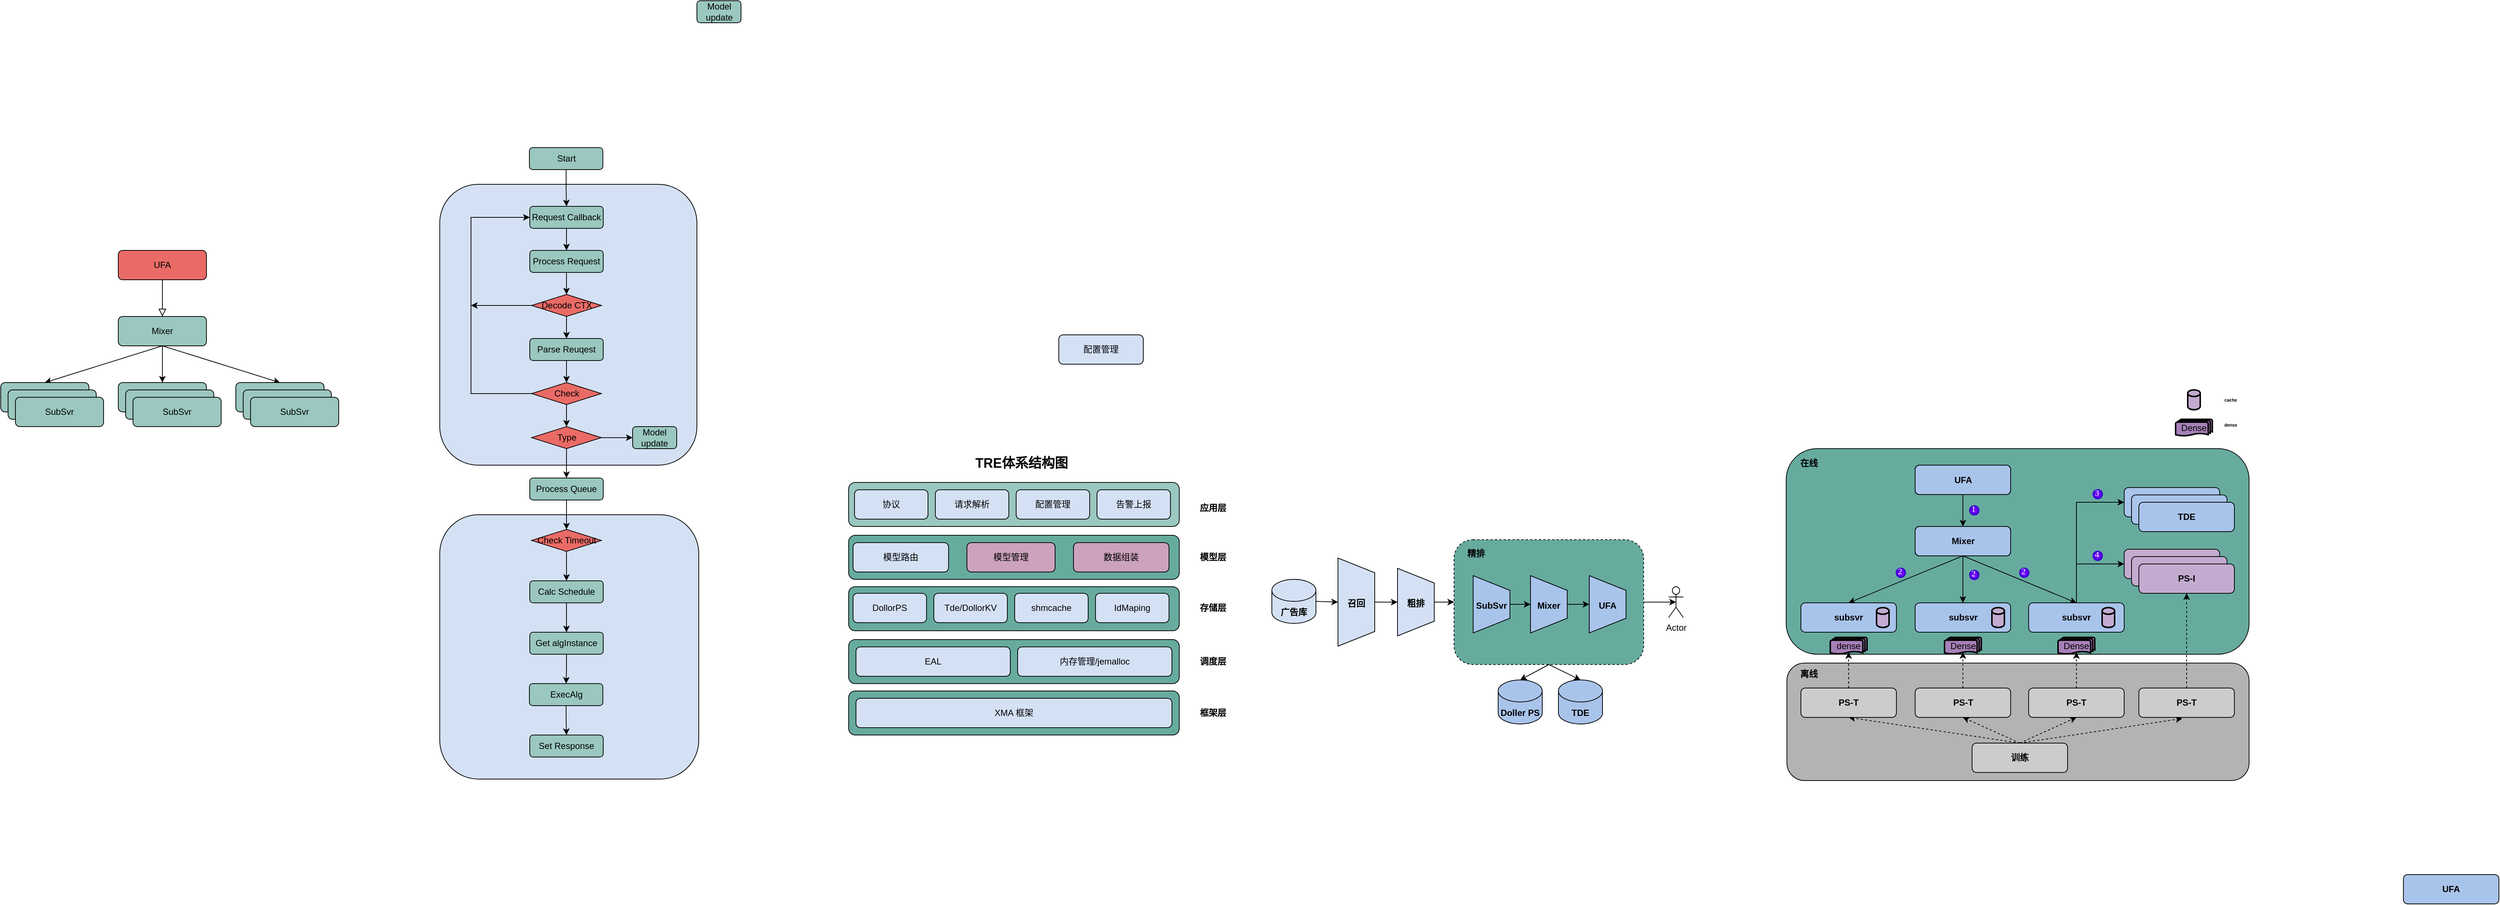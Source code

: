 <mxfile version="15.8.6" type="github">
  <diagram id="C5RBs43oDa-KdzZeNtuy" name="Page-1">
    <mxGraphModel dx="1117" dy="1712" grid="1" gridSize="10" guides="1" tooltips="1" connect="1" arrows="1" fold="1" page="1" pageScale="1" pageWidth="827" pageHeight="1169" math="0" shadow="0">
      <root>
        <mxCell id="WIyWlLk6GJQsqaUBKTNV-0" />
        <mxCell id="WIyWlLk6GJQsqaUBKTNV-1" parent="WIyWlLk6GJQsqaUBKTNV-0" />
        <mxCell id="ZC6G9wg8kEVkrqUh3elc-165" value="" style="rounded=1;whiteSpace=wrap;html=1;fillColor=#67AB9F;" vertex="1" parent="WIyWlLk6GJQsqaUBKTNV-1">
          <mxGeometry x="2480" y="410" width="630" height="280" as="geometry" />
        </mxCell>
        <mxCell id="ZC6G9wg8kEVkrqUh3elc-158" value="" style="rounded=1;whiteSpace=wrap;html=1;fillColor=#B3B3B3;" vertex="1" parent="WIyWlLk6GJQsqaUBKTNV-1">
          <mxGeometry x="2481" y="702" width="629" height="160" as="geometry" />
        </mxCell>
        <mxCell id="ZC6G9wg8kEVkrqUh3elc-138" style="edgeStyle=none;rounded=0;orthogonalLoop=1;jettySize=auto;html=1;exitX=0.5;exitY=1;exitDx=0;exitDy=0;entryX=0.5;entryY=0;entryDx=0;entryDy=0;entryPerimeter=0;fontSize=12;fillColor=#9AC7BF;" edge="1" parent="WIyWlLk6GJQsqaUBKTNV-1" source="ZC6G9wg8kEVkrqUh3elc-127" target="ZC6G9wg8kEVkrqUh3elc-137">
          <mxGeometry relative="1" as="geometry" />
        </mxCell>
        <mxCell id="ZC6G9wg8kEVkrqUh3elc-139" style="edgeStyle=none;rounded=0;orthogonalLoop=1;jettySize=auto;html=1;exitX=0.5;exitY=1;exitDx=0;exitDy=0;entryX=0.5;entryY=0;entryDx=0;entryDy=0;entryPerimeter=0;fontSize=12;fillColor=#9AC7BF;" edge="1" parent="WIyWlLk6GJQsqaUBKTNV-1" source="ZC6G9wg8kEVkrqUh3elc-127" target="ZC6G9wg8kEVkrqUh3elc-136">
          <mxGeometry relative="1" as="geometry" />
        </mxCell>
        <mxCell id="ZC6G9wg8kEVkrqUh3elc-140" style="edgeStyle=none;rounded=0;orthogonalLoop=1;jettySize=auto;html=1;exitX=1;exitY=0.5;exitDx=0;exitDy=0;entryX=0.5;entryY=0.5;entryDx=0;entryDy=0;entryPerimeter=0;fontSize=12;fillColor=#9AC7BF;" edge="1" parent="WIyWlLk6GJQsqaUBKTNV-1" source="ZC6G9wg8kEVkrqUh3elc-127" target="ZC6G9wg8kEVkrqUh3elc-134">
          <mxGeometry relative="1" as="geometry" />
        </mxCell>
        <mxCell id="ZC6G9wg8kEVkrqUh3elc-127" value="" style="rounded=1;whiteSpace=wrap;html=1;fontSize=12;fillColor=#67AB9F;dashed=1;" vertex="1" parent="WIyWlLk6GJQsqaUBKTNV-1">
          <mxGeometry x="2028" y="534" width="258" height="170" as="geometry" />
        </mxCell>
        <mxCell id="ZC6G9wg8kEVkrqUh3elc-103" value="" style="rounded=1;whiteSpace=wrap;html=1;fillColor=#9AC7BF;" vertex="1" parent="WIyWlLk6GJQsqaUBKTNV-1">
          <mxGeometry x="1204" y="456" width="450" height="60" as="geometry" />
        </mxCell>
        <mxCell id="ZC6G9wg8kEVkrqUh3elc-102" value="" style="rounded=1;whiteSpace=wrap;html=1;fillColor=#67AB9F;" vertex="1" parent="WIyWlLk6GJQsqaUBKTNV-1">
          <mxGeometry x="1204" y="528" width="450" height="60" as="geometry" />
        </mxCell>
        <mxCell id="ZC6G9wg8kEVkrqUh3elc-101" value="" style="rounded=1;whiteSpace=wrap;html=1;fillColor=#67AB9F;" vertex="1" parent="WIyWlLk6GJQsqaUBKTNV-1">
          <mxGeometry x="1204" y="598" width="450" height="60" as="geometry" />
        </mxCell>
        <mxCell id="ZC6G9wg8kEVkrqUh3elc-100" value="" style="rounded=1;whiteSpace=wrap;html=1;fillColor=#67AB9F;" vertex="1" parent="WIyWlLk6GJQsqaUBKTNV-1">
          <mxGeometry x="1204" y="670" width="450" height="60" as="geometry" />
        </mxCell>
        <mxCell id="ZC6G9wg8kEVkrqUh3elc-99" value="" style="rounded=1;whiteSpace=wrap;html=1;fillColor=#67AB9F;" vertex="1" parent="WIyWlLk6GJQsqaUBKTNV-1">
          <mxGeometry x="1204" y="740" width="450" height="60" as="geometry" />
        </mxCell>
        <mxCell id="ZC6G9wg8kEVkrqUh3elc-70" value="" style="rounded=1;whiteSpace=wrap;html=1;fillColor=#D4E1F5;" vertex="1" parent="WIyWlLk6GJQsqaUBKTNV-1">
          <mxGeometry x="647.5" y="500" width="352.5" height="360" as="geometry" />
        </mxCell>
        <mxCell id="ZC6G9wg8kEVkrqUh3elc-55" value="" style="rounded=1;whiteSpace=wrap;html=1;fillColor=#D4E1F5;" vertex="1" parent="WIyWlLk6GJQsqaUBKTNV-1">
          <mxGeometry x="647.5" y="50" width="350" height="382.5" as="geometry" />
        </mxCell>
        <mxCell id="WIyWlLk6GJQsqaUBKTNV-2" value="" style="rounded=0;html=1;jettySize=auto;orthogonalLoop=1;fontSize=11;endArrow=block;endFill=0;endSize=8;strokeWidth=1;shadow=0;labelBackgroundColor=none;edgeStyle=orthogonalEdgeStyle;fillColor=#9AC7BF;" parent="WIyWlLk6GJQsqaUBKTNV-1" source="WIyWlLk6GJQsqaUBKTNV-3" edge="1">
          <mxGeometry relative="1" as="geometry">
            <mxPoint x="270" y="230" as="targetPoint" />
          </mxGeometry>
        </mxCell>
        <mxCell id="WIyWlLk6GJQsqaUBKTNV-3" value="UFA" style="rounded=1;whiteSpace=wrap;html=1;fontSize=12;glass=0;strokeWidth=1;shadow=0;fillColor=#EA6B66;" parent="WIyWlLk6GJQsqaUBKTNV-1" vertex="1">
          <mxGeometry x="210" y="140" width="120" height="40" as="geometry" />
        </mxCell>
        <mxCell id="ZC6G9wg8kEVkrqUh3elc-13" style="rounded=0;orthogonalLoop=1;jettySize=auto;html=1;exitX=0.5;exitY=1;exitDx=0;exitDy=0;entryX=0.5;entryY=0;entryDx=0;entryDy=0;fillColor=#9AC7BF;" edge="1" parent="WIyWlLk6GJQsqaUBKTNV-1" source="WIyWlLk6GJQsqaUBKTNV-11" target="ZC6G9wg8kEVkrqUh3elc-1">
          <mxGeometry relative="1" as="geometry" />
        </mxCell>
        <mxCell id="ZC6G9wg8kEVkrqUh3elc-14" style="edgeStyle=none;rounded=0;orthogonalLoop=1;jettySize=auto;html=1;exitX=0.5;exitY=1;exitDx=0;exitDy=0;entryX=0.5;entryY=0;entryDx=0;entryDy=0;fillColor=#9AC7BF;" edge="1" parent="WIyWlLk6GJQsqaUBKTNV-1" source="WIyWlLk6GJQsqaUBKTNV-11" target="ZC6G9wg8kEVkrqUh3elc-4">
          <mxGeometry relative="1" as="geometry" />
        </mxCell>
        <mxCell id="ZC6G9wg8kEVkrqUh3elc-15" style="edgeStyle=none;rounded=0;orthogonalLoop=1;jettySize=auto;html=1;exitX=0.5;exitY=1;exitDx=0;exitDy=0;entryX=0.5;entryY=0;entryDx=0;entryDy=0;fillColor=#9AC7BF;" edge="1" parent="WIyWlLk6GJQsqaUBKTNV-1" source="WIyWlLk6GJQsqaUBKTNV-11" target="ZC6G9wg8kEVkrqUh3elc-7">
          <mxGeometry relative="1" as="geometry" />
        </mxCell>
        <mxCell id="WIyWlLk6GJQsqaUBKTNV-11" value="Mixer" style="rounded=1;whiteSpace=wrap;html=1;fontSize=12;glass=0;strokeWidth=1;shadow=0;fillColor=#9AC7BF;" parent="WIyWlLk6GJQsqaUBKTNV-1" vertex="1">
          <mxGeometry x="210" y="230" width="120" height="40" as="geometry" />
        </mxCell>
        <mxCell id="ZC6G9wg8kEVkrqUh3elc-1" value="Mixer" style="rounded=1;whiteSpace=wrap;html=1;fontSize=12;glass=0;strokeWidth=1;shadow=0;fillColor=#9AC7BF;" vertex="1" parent="WIyWlLk6GJQsqaUBKTNV-1">
          <mxGeometry x="50" y="320" width="120" height="40" as="geometry" />
        </mxCell>
        <mxCell id="ZC6G9wg8kEVkrqUh3elc-2" value="Mixer" style="rounded=1;whiteSpace=wrap;html=1;fontSize=12;glass=0;strokeWidth=1;shadow=0;fillColor=#9AC7BF;" vertex="1" parent="WIyWlLk6GJQsqaUBKTNV-1">
          <mxGeometry x="60" y="330" width="120" height="40" as="geometry" />
        </mxCell>
        <mxCell id="ZC6G9wg8kEVkrqUh3elc-3" value="SubSvr" style="rounded=1;whiteSpace=wrap;html=1;fontSize=12;glass=0;strokeWidth=1;shadow=0;fillColor=#9AC7BF;" vertex="1" parent="WIyWlLk6GJQsqaUBKTNV-1">
          <mxGeometry x="70" y="340" width="120" height="40" as="geometry" />
        </mxCell>
        <mxCell id="ZC6G9wg8kEVkrqUh3elc-4" value="Mixer" style="rounded=1;whiteSpace=wrap;html=1;fontSize=12;glass=0;strokeWidth=1;shadow=0;fillColor=#9AC7BF;" vertex="1" parent="WIyWlLk6GJQsqaUBKTNV-1">
          <mxGeometry x="210" y="320" width="120" height="40" as="geometry" />
        </mxCell>
        <mxCell id="ZC6G9wg8kEVkrqUh3elc-5" value="Mixer" style="rounded=1;whiteSpace=wrap;html=1;fontSize=12;glass=0;strokeWidth=1;shadow=0;fillColor=#9AC7BF;" vertex="1" parent="WIyWlLk6GJQsqaUBKTNV-1">
          <mxGeometry x="220" y="330" width="120" height="40" as="geometry" />
        </mxCell>
        <mxCell id="ZC6G9wg8kEVkrqUh3elc-6" value="SubSvr" style="rounded=1;whiteSpace=wrap;html=1;fontSize=12;glass=0;strokeWidth=1;shadow=0;fillColor=#9AC7BF;" vertex="1" parent="WIyWlLk6GJQsqaUBKTNV-1">
          <mxGeometry x="230" y="340" width="120" height="40" as="geometry" />
        </mxCell>
        <mxCell id="ZC6G9wg8kEVkrqUh3elc-7" value="Mixer" style="rounded=1;whiteSpace=wrap;html=1;fontSize=12;glass=0;strokeWidth=1;shadow=0;fillColor=#9AC7BF;" vertex="1" parent="WIyWlLk6GJQsqaUBKTNV-1">
          <mxGeometry x="370" y="320" width="120" height="40" as="geometry" />
        </mxCell>
        <mxCell id="ZC6G9wg8kEVkrqUh3elc-8" value="Mixer" style="rounded=1;whiteSpace=wrap;html=1;fontSize=12;glass=0;strokeWidth=1;shadow=0;fillColor=#9AC7BF;" vertex="1" parent="WIyWlLk6GJQsqaUBKTNV-1">
          <mxGeometry x="380" y="330" width="120" height="40" as="geometry" />
        </mxCell>
        <mxCell id="ZC6G9wg8kEVkrqUh3elc-9" value="SubSvr" style="rounded=1;whiteSpace=wrap;html=1;fontSize=12;glass=0;strokeWidth=1;shadow=0;fillColor=#9AC7BF;" vertex="1" parent="WIyWlLk6GJQsqaUBKTNV-1">
          <mxGeometry x="390" y="340" width="120" height="40" as="geometry" />
        </mxCell>
        <mxCell id="ZC6G9wg8kEVkrqUh3elc-30" style="edgeStyle=none;rounded=0;orthogonalLoop=1;jettySize=auto;html=1;exitX=0.5;exitY=1;exitDx=0;exitDy=0;entryX=0.5;entryY=0;entryDx=0;entryDy=0;fillColor=#9AC7BF;" edge="1" parent="WIyWlLk6GJQsqaUBKTNV-1" source="ZC6G9wg8kEVkrqUh3elc-16" target="ZC6G9wg8kEVkrqUh3elc-29">
          <mxGeometry relative="1" as="geometry" />
        </mxCell>
        <mxCell id="ZC6G9wg8kEVkrqUh3elc-16" value="Process Request" style="rounded=1;whiteSpace=wrap;html=1;fontSize=12;glass=0;strokeWidth=1;shadow=0;fillColor=#9AC7BF;" vertex="1" parent="WIyWlLk6GJQsqaUBKTNV-1">
          <mxGeometry x="770" y="140" width="100" height="30" as="geometry" />
        </mxCell>
        <mxCell id="ZC6G9wg8kEVkrqUh3elc-47" style="edgeStyle=none;rounded=0;orthogonalLoop=1;jettySize=auto;html=1;exitX=0.5;exitY=1;exitDx=0;exitDy=0;entryX=0.5;entryY=0;entryDx=0;entryDy=0;fillColor=#9AC7BF;" edge="1" parent="WIyWlLk6GJQsqaUBKTNV-1" source="ZC6G9wg8kEVkrqUh3elc-25" target="ZC6G9wg8kEVkrqUh3elc-16">
          <mxGeometry relative="1" as="geometry" />
        </mxCell>
        <mxCell id="ZC6G9wg8kEVkrqUh3elc-25" value="Request Callback" style="rounded=1;whiteSpace=wrap;html=1;fontSize=12;glass=0;strokeWidth=1;shadow=0;fillColor=#9AC7BF;" vertex="1" parent="WIyWlLk6GJQsqaUBKTNV-1">
          <mxGeometry x="770" y="80" width="100" height="30" as="geometry" />
        </mxCell>
        <mxCell id="ZC6G9wg8kEVkrqUh3elc-34" style="edgeStyle=none;rounded=0;orthogonalLoop=1;jettySize=auto;html=1;exitX=0.5;exitY=1;exitDx=0;exitDy=0;entryX=0.5;entryY=0;entryDx=0;entryDy=0;fillColor=#9AC7BF;" edge="1" parent="WIyWlLk6GJQsqaUBKTNV-1" source="ZC6G9wg8kEVkrqUh3elc-27" target="ZC6G9wg8kEVkrqUh3elc-33">
          <mxGeometry relative="1" as="geometry" />
        </mxCell>
        <mxCell id="ZC6G9wg8kEVkrqUh3elc-27" value="Parse Reuqest" style="rounded=1;whiteSpace=wrap;html=1;fontSize=12;glass=0;strokeWidth=1;shadow=0;fillColor=#9AC7BF;" vertex="1" parent="WIyWlLk6GJQsqaUBKTNV-1">
          <mxGeometry x="770" y="260" width="100" height="30" as="geometry" />
        </mxCell>
        <mxCell id="ZC6G9wg8kEVkrqUh3elc-31" style="edgeStyle=none;rounded=0;orthogonalLoop=1;jettySize=auto;html=1;exitX=0.5;exitY=1;exitDx=0;exitDy=0;entryX=0.5;entryY=0;entryDx=0;entryDy=0;fillColor=#9AC7BF;" edge="1" parent="WIyWlLk6GJQsqaUBKTNV-1" source="ZC6G9wg8kEVkrqUh3elc-29" target="ZC6G9wg8kEVkrqUh3elc-27">
          <mxGeometry relative="1" as="geometry" />
        </mxCell>
        <mxCell id="ZC6G9wg8kEVkrqUh3elc-53" style="edgeStyle=orthogonalEdgeStyle;rounded=0;orthogonalLoop=1;jettySize=auto;html=1;exitX=0;exitY=0.5;exitDx=0;exitDy=0;fillColor=#9AC7BF;" edge="1" parent="WIyWlLk6GJQsqaUBKTNV-1" source="ZC6G9wg8kEVkrqUh3elc-29">
          <mxGeometry relative="1" as="geometry">
            <mxPoint x="690" y="215" as="targetPoint" />
          </mxGeometry>
        </mxCell>
        <mxCell id="ZC6G9wg8kEVkrqUh3elc-29" value="Decode CTX" style="rhombus;whiteSpace=wrap;html=1;fillColor=#EA6B66;" vertex="1" parent="WIyWlLk6GJQsqaUBKTNV-1">
          <mxGeometry x="772.5" y="200" width="95" height="30" as="geometry" />
        </mxCell>
        <mxCell id="ZC6G9wg8kEVkrqUh3elc-42" style="edgeStyle=none;rounded=0;orthogonalLoop=1;jettySize=auto;html=1;exitX=0.5;exitY=1;exitDx=0;exitDy=0;entryX=0.5;entryY=0;entryDx=0;entryDy=0;fillColor=#9AC7BF;" edge="1" parent="WIyWlLk6GJQsqaUBKTNV-1" source="ZC6G9wg8kEVkrqUh3elc-33" target="ZC6G9wg8kEVkrqUh3elc-41">
          <mxGeometry relative="1" as="geometry" />
        </mxCell>
        <mxCell id="ZC6G9wg8kEVkrqUh3elc-54" style="edgeStyle=orthogonalEdgeStyle;rounded=0;orthogonalLoop=1;jettySize=auto;html=1;exitX=0;exitY=0.5;exitDx=0;exitDy=0;entryX=0;entryY=0.5;entryDx=0;entryDy=0;fillColor=#9AC7BF;" edge="1" parent="WIyWlLk6GJQsqaUBKTNV-1" source="ZC6G9wg8kEVkrqUh3elc-33" target="ZC6G9wg8kEVkrqUh3elc-25">
          <mxGeometry relative="1" as="geometry">
            <Array as="points">
              <mxPoint x="690" y="335" />
              <mxPoint x="690" y="95" />
            </Array>
          </mxGeometry>
        </mxCell>
        <mxCell id="ZC6G9wg8kEVkrqUh3elc-33" value="Check" style="rhombus;whiteSpace=wrap;html=1;fillColor=#EA6B66;" vertex="1" parent="WIyWlLk6GJQsqaUBKTNV-1">
          <mxGeometry x="772.5" y="320" width="95" height="30" as="geometry" />
        </mxCell>
        <mxCell id="ZC6G9wg8kEVkrqUh3elc-43" style="edgeStyle=none;rounded=0;orthogonalLoop=1;jettySize=auto;html=1;exitX=1;exitY=0.5;exitDx=0;exitDy=0;fillColor=#9AC7BF;entryX=0;entryY=0.5;entryDx=0;entryDy=0;" edge="1" parent="WIyWlLk6GJQsqaUBKTNV-1" source="ZC6G9wg8kEVkrqUh3elc-41" target="ZC6G9wg8kEVkrqUh3elc-44">
          <mxGeometry relative="1" as="geometry">
            <mxPoint x="920" y="395" as="targetPoint" />
          </mxGeometry>
        </mxCell>
        <mxCell id="ZC6G9wg8kEVkrqUh3elc-46" style="edgeStyle=none;rounded=0;orthogonalLoop=1;jettySize=auto;html=1;exitX=0.5;exitY=1;exitDx=0;exitDy=0;entryX=0.5;entryY=0;entryDx=0;entryDy=0;fillColor=#9AC7BF;" edge="1" parent="WIyWlLk6GJQsqaUBKTNV-1" source="ZC6G9wg8kEVkrqUh3elc-41" target="ZC6G9wg8kEVkrqUh3elc-45">
          <mxGeometry relative="1" as="geometry" />
        </mxCell>
        <mxCell id="ZC6G9wg8kEVkrqUh3elc-41" value="Type" style="rhombus;whiteSpace=wrap;html=1;fillColor=#EA6B66;" vertex="1" parent="WIyWlLk6GJQsqaUBKTNV-1">
          <mxGeometry x="772.5" y="380" width="95" height="30" as="geometry" />
        </mxCell>
        <mxCell id="ZC6G9wg8kEVkrqUh3elc-44" value="Model update" style="rounded=1;whiteSpace=wrap;html=1;fontSize=12;glass=0;strokeWidth=1;shadow=0;fillColor=#9AC7BF;" vertex="1" parent="WIyWlLk6GJQsqaUBKTNV-1">
          <mxGeometry x="910" y="380" width="60" height="30" as="geometry" />
        </mxCell>
        <mxCell id="ZC6G9wg8kEVkrqUh3elc-58" style="edgeStyle=orthogonalEdgeStyle;rounded=0;orthogonalLoop=1;jettySize=auto;html=1;exitX=0.5;exitY=1;exitDx=0;exitDy=0;entryX=0.5;entryY=0;entryDx=0;entryDy=0;fillColor=#9AC7BF;" edge="1" parent="WIyWlLk6GJQsqaUBKTNV-1" source="ZC6G9wg8kEVkrqUh3elc-45" target="ZC6G9wg8kEVkrqUh3elc-57">
          <mxGeometry relative="1" as="geometry" />
        </mxCell>
        <mxCell id="ZC6G9wg8kEVkrqUh3elc-45" value="Process Queue" style="rounded=1;whiteSpace=wrap;html=1;fontSize=12;glass=0;strokeWidth=1;shadow=0;fillColor=#9AC7BF;" vertex="1" parent="WIyWlLk6GJQsqaUBKTNV-1">
          <mxGeometry x="770" y="450" width="100" height="30" as="geometry" />
        </mxCell>
        <mxCell id="ZC6G9wg8kEVkrqUh3elc-51" style="edgeStyle=orthogonalEdgeStyle;rounded=0;orthogonalLoop=1;jettySize=auto;html=1;exitX=0.5;exitY=1;exitDx=0;exitDy=0;entryX=0.5;entryY=0;entryDx=0;entryDy=0;fillColor=#9AC7BF;" edge="1" parent="WIyWlLk6GJQsqaUBKTNV-1" source="ZC6G9wg8kEVkrqUh3elc-50" target="ZC6G9wg8kEVkrqUh3elc-25">
          <mxGeometry relative="1" as="geometry" />
        </mxCell>
        <mxCell id="ZC6G9wg8kEVkrqUh3elc-50" value="Start" style="rounded=1;whiteSpace=wrap;html=1;fontSize=12;glass=0;strokeWidth=1;shadow=0;fillColor=#9AC7BF;" vertex="1" parent="WIyWlLk6GJQsqaUBKTNV-1">
          <mxGeometry x="769.5" width="100" height="30" as="geometry" />
        </mxCell>
        <mxCell id="ZC6G9wg8kEVkrqUh3elc-61" style="edgeStyle=orthogonalEdgeStyle;rounded=0;orthogonalLoop=1;jettySize=auto;html=1;exitX=0.5;exitY=1;exitDx=0;exitDy=0;entryX=0.5;entryY=0;entryDx=0;entryDy=0;fillColor=#9AC7BF;" edge="1" parent="WIyWlLk6GJQsqaUBKTNV-1" source="ZC6G9wg8kEVkrqUh3elc-57" target="ZC6G9wg8kEVkrqUh3elc-60">
          <mxGeometry relative="1" as="geometry" />
        </mxCell>
        <mxCell id="ZC6G9wg8kEVkrqUh3elc-57" value="Check Timeout" style="rhombus;whiteSpace=wrap;html=1;fillColor=#EA6B66;" vertex="1" parent="WIyWlLk6GJQsqaUBKTNV-1">
          <mxGeometry x="772.5" y="520" width="95" height="30" as="geometry" />
        </mxCell>
        <mxCell id="ZC6G9wg8kEVkrqUh3elc-59" value="Model update" style="rounded=1;whiteSpace=wrap;html=1;fontSize=12;glass=0;strokeWidth=1;shadow=0;fillColor=#9AC7BF;" vertex="1" parent="WIyWlLk6GJQsqaUBKTNV-1">
          <mxGeometry x="997.5" y="-200" width="60" height="30" as="geometry" />
        </mxCell>
        <mxCell id="ZC6G9wg8kEVkrqUh3elc-63" style="edgeStyle=orthogonalEdgeStyle;rounded=0;orthogonalLoop=1;jettySize=auto;html=1;exitX=0.5;exitY=1;exitDx=0;exitDy=0;entryX=0.5;entryY=0;entryDx=0;entryDy=0;fillColor=#9AC7BF;" edge="1" parent="WIyWlLk6GJQsqaUBKTNV-1" source="ZC6G9wg8kEVkrqUh3elc-60" target="ZC6G9wg8kEVkrqUh3elc-62">
          <mxGeometry relative="1" as="geometry" />
        </mxCell>
        <mxCell id="ZC6G9wg8kEVkrqUh3elc-60" value="Calc Schedule" style="rounded=1;whiteSpace=wrap;html=1;fontSize=12;glass=0;strokeWidth=1;shadow=0;fillColor=#9AC7BF;" vertex="1" parent="WIyWlLk6GJQsqaUBKTNV-1">
          <mxGeometry x="770" y="590" width="100" height="30" as="geometry" />
        </mxCell>
        <mxCell id="ZC6G9wg8kEVkrqUh3elc-66" style="edgeStyle=orthogonalEdgeStyle;rounded=0;orthogonalLoop=1;jettySize=auto;html=1;exitX=0.5;exitY=1;exitDx=0;exitDy=0;entryX=0.5;entryY=0;entryDx=0;entryDy=0;fillColor=#9AC7BF;" edge="1" parent="WIyWlLk6GJQsqaUBKTNV-1" source="ZC6G9wg8kEVkrqUh3elc-62" target="ZC6G9wg8kEVkrqUh3elc-65">
          <mxGeometry relative="1" as="geometry" />
        </mxCell>
        <mxCell id="ZC6G9wg8kEVkrqUh3elc-62" value="Get&amp;nbsp;algInstance" style="rounded=1;whiteSpace=wrap;html=1;fontSize=12;glass=0;strokeWidth=1;shadow=0;fillColor=#9AC7BF;" vertex="1" parent="WIyWlLk6GJQsqaUBKTNV-1">
          <mxGeometry x="770" y="660" width="100" height="30" as="geometry" />
        </mxCell>
        <mxCell id="ZC6G9wg8kEVkrqUh3elc-68" style="edgeStyle=orthogonalEdgeStyle;rounded=0;orthogonalLoop=1;jettySize=auto;html=1;exitX=0.5;exitY=1;exitDx=0;exitDy=0;entryX=0.5;entryY=0;entryDx=0;entryDy=0;fillColor=#9AC7BF;" edge="1" parent="WIyWlLk6GJQsqaUBKTNV-1" source="ZC6G9wg8kEVkrqUh3elc-65" target="ZC6G9wg8kEVkrqUh3elc-67">
          <mxGeometry relative="1" as="geometry" />
        </mxCell>
        <mxCell id="ZC6G9wg8kEVkrqUh3elc-65" value="ExecAlg" style="rounded=1;whiteSpace=wrap;html=1;fontSize=12;glass=0;strokeWidth=1;shadow=0;fillColor=#9AC7BF;" vertex="1" parent="WIyWlLk6GJQsqaUBKTNV-1">
          <mxGeometry x="769.5" y="730" width="100" height="30" as="geometry" />
        </mxCell>
        <mxCell id="ZC6G9wg8kEVkrqUh3elc-67" value="Set Response" style="rounded=1;whiteSpace=wrap;html=1;fontSize=12;glass=0;strokeWidth=1;shadow=0;fillColor=#9AC7BF;" vertex="1" parent="WIyWlLk6GJQsqaUBKTNV-1">
          <mxGeometry x="770" y="800" width="100" height="30" as="geometry" />
        </mxCell>
        <mxCell id="ZC6G9wg8kEVkrqUh3elc-74" value="DollorPS" style="rounded=1;whiteSpace=wrap;html=1;fillColor=#D4E1F5;" vertex="1" parent="WIyWlLk6GJQsqaUBKTNV-1">
          <mxGeometry x="1210" y="607" width="100" height="40" as="geometry" />
        </mxCell>
        <mxCell id="ZC6G9wg8kEVkrqUh3elc-79" value="配置管理" style="rounded=1;whiteSpace=wrap;html=1;fillColor=#D4E1F5;" vertex="1" parent="WIyWlLk6GJQsqaUBKTNV-1">
          <mxGeometry x="1490" y="255" width="115" height="40" as="geometry" />
        </mxCell>
        <mxCell id="ZC6G9wg8kEVkrqUh3elc-80" value="XMA 框架" style="rounded=1;whiteSpace=wrap;html=1;fillColor=#D4E1F5;" vertex="1" parent="WIyWlLk6GJQsqaUBKTNV-1">
          <mxGeometry x="1214" y="750" width="430" height="40" as="geometry" />
        </mxCell>
        <mxCell id="ZC6G9wg8kEVkrqUh3elc-82" value="Tde/DollorKV" style="rounded=1;whiteSpace=wrap;html=1;fillColor=#D4E1F5;" vertex="1" parent="WIyWlLk6GJQsqaUBKTNV-1">
          <mxGeometry x="1320" y="607" width="100" height="40" as="geometry" />
        </mxCell>
        <mxCell id="ZC6G9wg8kEVkrqUh3elc-83" value="shmcache" style="rounded=1;whiteSpace=wrap;html=1;fillColor=#D4E1F5;" vertex="1" parent="WIyWlLk6GJQsqaUBKTNV-1">
          <mxGeometry x="1430" y="607" width="100" height="40" as="geometry" />
        </mxCell>
        <mxCell id="ZC6G9wg8kEVkrqUh3elc-84" value="IdMaping" style="rounded=1;whiteSpace=wrap;html=1;fillColor=#D4E1F5;" vertex="1" parent="WIyWlLk6GJQsqaUBKTNV-1">
          <mxGeometry x="1540" y="607" width="100" height="40" as="geometry" />
        </mxCell>
        <mxCell id="ZC6G9wg8kEVkrqUh3elc-88" value="模型路由" style="rounded=1;whiteSpace=wrap;html=1;fillColor=#D4E1F5;" vertex="1" parent="WIyWlLk6GJQsqaUBKTNV-1">
          <mxGeometry x="1210" y="538" width="130" height="40" as="geometry" />
        </mxCell>
        <mxCell id="ZC6G9wg8kEVkrqUh3elc-89" value="EAL" style="rounded=1;whiteSpace=wrap;html=1;fillColor=#D4E1F5;" vertex="1" parent="WIyWlLk6GJQsqaUBKTNV-1">
          <mxGeometry x="1214" y="680" width="210" height="40" as="geometry" />
        </mxCell>
        <mxCell id="ZC6G9wg8kEVkrqUh3elc-90" value="模型管理" style="rounded=1;whiteSpace=wrap;html=1;fillColor=#CDA2BE;" vertex="1" parent="WIyWlLk6GJQsqaUBKTNV-1">
          <mxGeometry x="1365" y="538" width="120" height="40" as="geometry" />
        </mxCell>
        <mxCell id="ZC6G9wg8kEVkrqUh3elc-91" value="内存管理/jemalloc" style="rounded=1;whiteSpace=wrap;html=1;fillColor=#D4E1F5;" vertex="1" parent="WIyWlLk6GJQsqaUBKTNV-1">
          <mxGeometry x="1434" y="680" width="210" height="40" as="geometry" />
        </mxCell>
        <mxCell id="ZC6G9wg8kEVkrqUh3elc-93" value="数据组装" style="rounded=1;whiteSpace=wrap;html=1;fillColor=#CDA2BE;" vertex="1" parent="WIyWlLk6GJQsqaUBKTNV-1">
          <mxGeometry x="1510" y="538" width="130" height="40" as="geometry" />
        </mxCell>
        <mxCell id="ZC6G9wg8kEVkrqUh3elc-114" style="edgeStyle=orthogonalEdgeStyle;rounded=0;orthogonalLoop=1;jettySize=auto;html=1;exitX=0.5;exitY=1;exitDx=0;exitDy=0;entryX=0.5;entryY=0;entryDx=0;entryDy=0;fontSize=18;fillColor=#9AC7BF;" edge="1" parent="WIyWlLk6GJQsqaUBKTNV-1" source="ZC6G9wg8kEVkrqUh3elc-94" target="ZC6G9wg8kEVkrqUh3elc-110">
          <mxGeometry relative="1" as="geometry" />
        </mxCell>
        <mxCell id="ZC6G9wg8kEVkrqUh3elc-94" value="UFA" style="rounded=1;whiteSpace=wrap;html=1;fillColor=#9AC7BF;" vertex="1" parent="WIyWlLk6GJQsqaUBKTNV-1">
          <mxGeometry x="2655.5" y="432.5" width="130" height="40" as="geometry" />
        </mxCell>
        <mxCell id="ZC6G9wg8kEVkrqUh3elc-95" value="协议" style="rounded=1;whiteSpace=wrap;html=1;fillColor=#D4E1F5;" vertex="1" parent="WIyWlLk6GJQsqaUBKTNV-1">
          <mxGeometry x="1212" y="466" width="100" height="40" as="geometry" />
        </mxCell>
        <mxCell id="ZC6G9wg8kEVkrqUh3elc-96" value="请求解析" style="rounded=1;whiteSpace=wrap;html=1;fillColor=#D4E1F5;" vertex="1" parent="WIyWlLk6GJQsqaUBKTNV-1">
          <mxGeometry x="1322" y="466" width="100" height="40" as="geometry" />
        </mxCell>
        <mxCell id="ZC6G9wg8kEVkrqUh3elc-97" value="配置管理" style="rounded=1;whiteSpace=wrap;html=1;fillColor=#D4E1F5;" vertex="1" parent="WIyWlLk6GJQsqaUBKTNV-1">
          <mxGeometry x="1432" y="466" width="100" height="40" as="geometry" />
        </mxCell>
        <mxCell id="ZC6G9wg8kEVkrqUh3elc-98" value="告警上报" style="rounded=1;whiteSpace=wrap;html=1;fillColor=#D4E1F5;" vertex="1" parent="WIyWlLk6GJQsqaUBKTNV-1">
          <mxGeometry x="1542" y="466" width="100" height="40" as="geometry" />
        </mxCell>
        <mxCell id="ZC6G9wg8kEVkrqUh3elc-104" value="存储层" style="text;html=1;strokeColor=none;fillColor=none;align=center;verticalAlign=middle;whiteSpace=wrap;rounded=0;fontStyle=1" vertex="1" parent="WIyWlLk6GJQsqaUBKTNV-1">
          <mxGeometry x="1670" y="612" width="60" height="30" as="geometry" />
        </mxCell>
        <mxCell id="ZC6G9wg8kEVkrqUh3elc-105" value="框架层" style="text;html=1;strokeColor=none;fillColor=none;align=center;verticalAlign=middle;whiteSpace=wrap;rounded=0;fontStyle=1" vertex="1" parent="WIyWlLk6GJQsqaUBKTNV-1">
          <mxGeometry x="1670" y="755" width="60" height="30" as="geometry" />
        </mxCell>
        <mxCell id="ZC6G9wg8kEVkrqUh3elc-106" value="调度层" style="text;html=1;strokeColor=none;fillColor=none;align=center;verticalAlign=middle;whiteSpace=wrap;rounded=0;fontStyle=1" vertex="1" parent="WIyWlLk6GJQsqaUBKTNV-1">
          <mxGeometry x="1670" y="685" width="60" height="30" as="geometry" />
        </mxCell>
        <mxCell id="ZC6G9wg8kEVkrqUh3elc-107" value="模型层" style="text;html=1;strokeColor=none;fillColor=none;align=center;verticalAlign=middle;whiteSpace=wrap;rounded=0;fontStyle=1" vertex="1" parent="WIyWlLk6GJQsqaUBKTNV-1">
          <mxGeometry x="1670" y="543" width="60" height="30" as="geometry" />
        </mxCell>
        <mxCell id="ZC6G9wg8kEVkrqUh3elc-108" value="应用层" style="text;html=1;strokeColor=none;fillColor=none;align=center;verticalAlign=middle;whiteSpace=wrap;rounded=0;fontStyle=1" vertex="1" parent="WIyWlLk6GJQsqaUBKTNV-1">
          <mxGeometry x="1670" y="476" width="60" height="30" as="geometry" />
        </mxCell>
        <mxCell id="ZC6G9wg8kEVkrqUh3elc-109" value="&lt;font style=&quot;font-size: 18px&quot;&gt;TRE体系结构图&lt;/font&gt;" style="text;html=1;strokeColor=none;fillColor=none;align=center;verticalAlign=middle;whiteSpace=wrap;rounded=0;fontStyle=1" vertex="1" parent="WIyWlLk6GJQsqaUBKTNV-1">
          <mxGeometry x="1339" y="410" width="201" height="40" as="geometry" />
        </mxCell>
        <mxCell id="ZC6G9wg8kEVkrqUh3elc-115" style="rounded=0;orthogonalLoop=1;jettySize=auto;html=1;exitX=0.5;exitY=1;exitDx=0;exitDy=0;entryX=0.5;entryY=0;entryDx=0;entryDy=0;fontSize=18;fillColor=#9AC7BF;" edge="1" parent="WIyWlLk6GJQsqaUBKTNV-1" source="ZC6G9wg8kEVkrqUh3elc-110" target="ZC6G9wg8kEVkrqUh3elc-111">
          <mxGeometry relative="1" as="geometry" />
        </mxCell>
        <mxCell id="ZC6G9wg8kEVkrqUh3elc-116" style="edgeStyle=none;rounded=0;orthogonalLoop=1;jettySize=auto;html=1;exitX=0.5;exitY=1;exitDx=0;exitDy=0;entryX=0.5;entryY=0;entryDx=0;entryDy=0;fontSize=18;fillColor=#9AC7BF;" edge="1" parent="WIyWlLk6GJQsqaUBKTNV-1" source="ZC6G9wg8kEVkrqUh3elc-110" target="ZC6G9wg8kEVkrqUh3elc-112">
          <mxGeometry relative="1" as="geometry" />
        </mxCell>
        <mxCell id="ZC6G9wg8kEVkrqUh3elc-117" style="edgeStyle=none;rounded=0;orthogonalLoop=1;jettySize=auto;html=1;exitX=0.5;exitY=1;exitDx=0;exitDy=0;entryX=0.5;entryY=0;entryDx=0;entryDy=0;fontSize=18;fillColor=#9AC7BF;" edge="1" parent="WIyWlLk6GJQsqaUBKTNV-1" source="ZC6G9wg8kEVkrqUh3elc-110" target="ZC6G9wg8kEVkrqUh3elc-113">
          <mxGeometry relative="1" as="geometry" />
        </mxCell>
        <mxCell id="ZC6G9wg8kEVkrqUh3elc-110" value="Mixer" style="rounded=1;whiteSpace=wrap;html=1;fillColor=#9AC7BF;" vertex="1" parent="WIyWlLk6GJQsqaUBKTNV-1">
          <mxGeometry x="2655.5" y="516" width="130" height="40" as="geometry" />
        </mxCell>
        <mxCell id="ZC6G9wg8kEVkrqUh3elc-111" value="&lt;b&gt;subsvr&lt;/b&gt;" style="rounded=1;whiteSpace=wrap;html=1;fillColor=#A9C4EB;" vertex="1" parent="WIyWlLk6GJQsqaUBKTNV-1">
          <mxGeometry x="2500" y="620" width="130" height="40" as="geometry" />
        </mxCell>
        <mxCell id="ZC6G9wg8kEVkrqUh3elc-112" value="&lt;b&gt;subsvr&lt;/b&gt;" style="rounded=1;whiteSpace=wrap;html=1;fillColor=#A9C4EB;" vertex="1" parent="WIyWlLk6GJQsqaUBKTNV-1">
          <mxGeometry x="2655.5" y="620" width="130" height="40" as="geometry" />
        </mxCell>
        <mxCell id="ZC6G9wg8kEVkrqUh3elc-201" style="edgeStyle=orthogonalEdgeStyle;rounded=0;orthogonalLoop=1;jettySize=auto;html=1;exitX=0.5;exitY=0;exitDx=0;exitDy=0;entryX=0;entryY=0.5;entryDx=0;entryDy=0;fontSize=6;fillColor=#9AC7BF;" edge="1" parent="WIyWlLk6GJQsqaUBKTNV-1" source="ZC6G9wg8kEVkrqUh3elc-113" target="ZC6G9wg8kEVkrqUh3elc-145">
          <mxGeometry relative="1" as="geometry" />
        </mxCell>
        <mxCell id="ZC6G9wg8kEVkrqUh3elc-202" style="edgeStyle=orthogonalEdgeStyle;rounded=0;orthogonalLoop=1;jettySize=auto;html=1;exitX=0.5;exitY=0;exitDx=0;exitDy=0;entryX=0;entryY=0.5;entryDx=0;entryDy=0;fontSize=6;fillColor=#9AC7BF;" edge="1" parent="WIyWlLk6GJQsqaUBKTNV-1" source="ZC6G9wg8kEVkrqUh3elc-113" target="ZC6G9wg8kEVkrqUh3elc-146">
          <mxGeometry relative="1" as="geometry" />
        </mxCell>
        <mxCell id="ZC6G9wg8kEVkrqUh3elc-113" value="&lt;b&gt;subsvr&lt;/b&gt;" style="rounded=1;whiteSpace=wrap;html=1;fillColor=#A9C4EB;" vertex="1" parent="WIyWlLk6GJQsqaUBKTNV-1">
          <mxGeometry x="2810" y="620" width="130" height="40" as="geometry" />
        </mxCell>
        <mxCell id="ZC6G9wg8kEVkrqUh3elc-126" style="edgeStyle=none;rounded=0;orthogonalLoop=1;jettySize=auto;html=1;exitX=0.5;exitY=0;exitDx=0;exitDy=0;entryX=0.5;entryY=1;entryDx=0;entryDy=0;fontSize=18;fillColor=#9AC7BF;" edge="1" parent="WIyWlLk6GJQsqaUBKTNV-1" source="ZC6G9wg8kEVkrqUh3elc-118" target="ZC6G9wg8kEVkrqUh3elc-119">
          <mxGeometry relative="1" as="geometry" />
        </mxCell>
        <mxCell id="ZC6G9wg8kEVkrqUh3elc-118" value="&lt;font style=&quot;font-size: 12px&quot;&gt;&lt;b&gt;召回&lt;/b&gt;&lt;/font&gt;" style="shape=trapezoid;perimeter=trapezoidPerimeter;whiteSpace=wrap;html=1;fixedSize=1;fontSize=18;fillColor=#D4E1F5;rotation=90;horizontal=0;" vertex="1" parent="WIyWlLk6GJQsqaUBKTNV-1">
          <mxGeometry x="1835" y="594" width="120" height="50" as="geometry" />
        </mxCell>
        <mxCell id="ZC6G9wg8kEVkrqUh3elc-129" style="edgeStyle=none;rounded=0;orthogonalLoop=1;jettySize=auto;html=1;exitX=0.5;exitY=0;exitDx=0;exitDy=0;fontSize=12;fillColor=#9AC7BF;" edge="1" parent="WIyWlLk6GJQsqaUBKTNV-1" source="ZC6G9wg8kEVkrqUh3elc-119" target="ZC6G9wg8kEVkrqUh3elc-127">
          <mxGeometry relative="1" as="geometry" />
        </mxCell>
        <mxCell id="ZC6G9wg8kEVkrqUh3elc-119" value="&lt;font style=&quot;font-size: 12px&quot;&gt;&lt;b&gt;粗排&lt;/b&gt;&lt;/font&gt;" style="shape=trapezoid;perimeter=trapezoidPerimeter;whiteSpace=wrap;html=1;fixedSize=1;fontSize=18;fillColor=#D4E1F5;rotation=90;horizontal=0;" vertex="1" parent="WIyWlLk6GJQsqaUBKTNV-1">
          <mxGeometry x="1930" y="594" width="92" height="50" as="geometry" />
        </mxCell>
        <mxCell id="ZC6G9wg8kEVkrqUh3elc-130" style="edgeStyle=none;rounded=0;orthogonalLoop=1;jettySize=auto;html=1;exitX=0.5;exitY=0;exitDx=0;exitDy=0;fontSize=12;fillColor=#9AC7BF;" edge="1" parent="WIyWlLk6GJQsqaUBKTNV-1" source="ZC6G9wg8kEVkrqUh3elc-120" target="ZC6G9wg8kEVkrqUh3elc-123">
          <mxGeometry relative="1" as="geometry" />
        </mxCell>
        <mxCell id="ZC6G9wg8kEVkrqUh3elc-120" value="&lt;font style=&quot;font-size: 12px&quot;&gt;&lt;b&gt;SubSvr&lt;/b&gt;&lt;/font&gt;" style="shape=trapezoid;perimeter=trapezoidPerimeter;whiteSpace=wrap;html=1;fixedSize=1;fontSize=18;fillColor=#A9C4EB;rotation=90;horizontal=0;" vertex="1" parent="WIyWlLk6GJQsqaUBKTNV-1">
          <mxGeometry x="2040" y="597" width="78" height="50" as="geometry" />
        </mxCell>
        <mxCell id="ZC6G9wg8kEVkrqUh3elc-125" style="edgeStyle=none;rounded=0;orthogonalLoop=1;jettySize=auto;html=1;exitX=1;exitY=0.5;exitDx=0;exitDy=0;exitPerimeter=0;entryX=0.5;entryY=1;entryDx=0;entryDy=0;fontSize=18;fillColor=#9AC7BF;" edge="1" parent="WIyWlLk6GJQsqaUBKTNV-1" source="ZC6G9wg8kEVkrqUh3elc-121" target="ZC6G9wg8kEVkrqUh3elc-118">
          <mxGeometry relative="1" as="geometry" />
        </mxCell>
        <mxCell id="ZC6G9wg8kEVkrqUh3elc-121" value="&lt;font style=&quot;font-size: 12px&quot;&gt;&lt;b&gt;广告库&lt;/b&gt;&lt;/font&gt;" style="shape=cylinder3;whiteSpace=wrap;html=1;boundedLbl=1;backgroundOutline=1;size=15;fontSize=18;fillColor=#D4E1F5;" vertex="1" parent="WIyWlLk6GJQsqaUBKTNV-1">
          <mxGeometry x="1780" y="588" width="60" height="60" as="geometry" />
        </mxCell>
        <mxCell id="ZC6G9wg8kEVkrqUh3elc-133" style="edgeStyle=none;rounded=0;orthogonalLoop=1;jettySize=auto;html=1;exitX=0.5;exitY=0;exitDx=0;exitDy=0;entryX=0.5;entryY=1;entryDx=0;entryDy=0;fontSize=12;fillColor=#9AC7BF;" edge="1" parent="WIyWlLk6GJQsqaUBKTNV-1" source="ZC6G9wg8kEVkrqUh3elc-123" target="ZC6G9wg8kEVkrqUh3elc-124">
          <mxGeometry relative="1" as="geometry" />
        </mxCell>
        <mxCell id="ZC6G9wg8kEVkrqUh3elc-123" value="&lt;font style=&quot;font-size: 12px&quot;&gt;&lt;b&gt;Mixer&lt;/b&gt;&lt;/font&gt;" style="shape=trapezoid;perimeter=trapezoidPerimeter;whiteSpace=wrap;html=1;fixedSize=1;fontSize=18;fillColor=#A9C4EB;rotation=90;horizontal=0;" vertex="1" parent="WIyWlLk6GJQsqaUBKTNV-1">
          <mxGeometry x="2118" y="597" width="78" height="50" as="geometry" />
        </mxCell>
        <mxCell id="ZC6G9wg8kEVkrqUh3elc-124" value="&lt;font style=&quot;font-size: 12px&quot;&gt;&lt;b&gt;UFA&lt;/b&gt;&lt;/font&gt;" style="shape=trapezoid;perimeter=trapezoidPerimeter;whiteSpace=wrap;html=1;fixedSize=1;fontSize=18;fillColor=#A9C4EB;rotation=90;verticalAlign=middle;align=center;horizontal=0;" vertex="1" parent="WIyWlLk6GJQsqaUBKTNV-1">
          <mxGeometry x="2198" y="597" width="78" height="50" as="geometry" />
        </mxCell>
        <mxCell id="ZC6G9wg8kEVkrqUh3elc-128" value="精排" style="text;html=1;strokeColor=none;fillColor=none;align=center;verticalAlign=middle;whiteSpace=wrap;rounded=0;fontStyle=1" vertex="1" parent="WIyWlLk6GJQsqaUBKTNV-1">
          <mxGeometry x="2028" y="538" width="60" height="30" as="geometry" />
        </mxCell>
        <mxCell id="ZC6G9wg8kEVkrqUh3elc-134" value="Actor" style="shape=umlActor;verticalLabelPosition=bottom;verticalAlign=top;html=1;outlineConnect=0;rounded=1;fillColor=none;" vertex="1" parent="WIyWlLk6GJQsqaUBKTNV-1">
          <mxGeometry x="2320" y="598" width="20" height="42" as="geometry" />
        </mxCell>
        <mxCell id="ZC6G9wg8kEVkrqUh3elc-136" value="&lt;span style=&quot;font-size: 12px&quot;&gt;TDE&lt;/span&gt;" style="shape=cylinder3;whiteSpace=wrap;html=1;boundedLbl=1;backgroundOutline=1;size=15;fontSize=18;fillColor=#A9C4EB;fontStyle=1" vertex="1" parent="WIyWlLk6GJQsqaUBKTNV-1">
          <mxGeometry x="2170" y="725" width="60" height="60" as="geometry" />
        </mxCell>
        <mxCell id="ZC6G9wg8kEVkrqUh3elc-137" value="&lt;span style=&quot;font-size: 12px&quot;&gt;&lt;b&gt;Doller PS&lt;/b&gt;&lt;/span&gt;" style="shape=cylinder3;whiteSpace=wrap;html=1;boundedLbl=1;backgroundOutline=1;size=15;fontSize=18;fillColor=#A9C4EB;" vertex="1" parent="WIyWlLk6GJQsqaUBKTNV-1">
          <mxGeometry x="2088" y="725" width="60" height="60" as="geometry" />
        </mxCell>
        <mxCell id="ZC6G9wg8kEVkrqUh3elc-152" style="edgeStyle=none;rounded=0;orthogonalLoop=1;jettySize=auto;html=1;exitX=0.5;exitY=0;exitDx=0;exitDy=0;entryX=0.454;entryY=1.038;entryDx=0;entryDy=0;entryPerimeter=0;fontSize=12;fillColor=#9AC7BF;dashed=1;" edge="1" parent="WIyWlLk6GJQsqaUBKTNV-1" source="ZC6G9wg8kEVkrqUh3elc-141" target="ZC6G9wg8kEVkrqUh3elc-144">
          <mxGeometry relative="1" as="geometry" />
        </mxCell>
        <mxCell id="ZC6G9wg8kEVkrqUh3elc-153" style="edgeStyle=none;rounded=0;orthogonalLoop=1;jettySize=auto;html=1;exitX=0.5;exitY=0;exitDx=0;exitDy=0;entryX=0.5;entryY=1;entryDx=0;entryDy=0;fontSize=12;fillColor=#9AC7BF;dashed=1;" edge="1" parent="WIyWlLk6GJQsqaUBKTNV-1" source="ZC6G9wg8kEVkrqUh3elc-141" target="ZC6G9wg8kEVkrqUh3elc-143">
          <mxGeometry relative="1" as="geometry" />
        </mxCell>
        <mxCell id="ZC6G9wg8kEVkrqUh3elc-154" style="edgeStyle=none;rounded=0;orthogonalLoop=1;jettySize=auto;html=1;exitX=0.5;exitY=0;exitDx=0;exitDy=0;entryX=0.5;entryY=1;entryDx=0;entryDy=0;fontSize=12;fillColor=#9AC7BF;dashed=1;" edge="1" parent="WIyWlLk6GJQsqaUBKTNV-1" source="ZC6G9wg8kEVkrqUh3elc-141" target="ZC6G9wg8kEVkrqUh3elc-142">
          <mxGeometry relative="1" as="geometry" />
        </mxCell>
        <mxCell id="ZC6G9wg8kEVkrqUh3elc-167" style="edgeStyle=none;rounded=0;orthogonalLoop=1;jettySize=auto;html=1;exitX=0.5;exitY=0;exitDx=0;exitDy=0;entryX=0.5;entryY=1;entryDx=0;entryDy=0;fontSize=12;fillColor=#9AC7BF;dashed=1;" edge="1" parent="WIyWlLk6GJQsqaUBKTNV-1" source="ZC6G9wg8kEVkrqUh3elc-141" target="ZC6G9wg8kEVkrqUh3elc-166">
          <mxGeometry relative="1" as="geometry" />
        </mxCell>
        <mxCell id="ZC6G9wg8kEVkrqUh3elc-141" value="&lt;b&gt;训练&lt;/b&gt;" style="rounded=1;whiteSpace=wrap;html=1;fillColor=#CCCCCC;" vertex="1" parent="WIyWlLk6GJQsqaUBKTNV-1">
          <mxGeometry x="2733" y="811" width="130" height="40" as="geometry" />
        </mxCell>
        <mxCell id="ZC6G9wg8kEVkrqUh3elc-181" style="edgeStyle=none;rounded=0;orthogonalLoop=1;jettySize=auto;html=1;exitX=0.5;exitY=0;exitDx=0;exitDy=0;entryX=0.5;entryY=0.88;entryDx=0;entryDy=0;entryPerimeter=0;dashed=1;fontSize=12;fillColor=#9AC7BF;" edge="1" parent="WIyWlLk6GJQsqaUBKTNV-1" source="ZC6G9wg8kEVkrqUh3elc-142" target="ZC6G9wg8kEVkrqUh3elc-178">
          <mxGeometry relative="1" as="geometry" />
        </mxCell>
        <mxCell id="ZC6G9wg8kEVkrqUh3elc-142" value="&lt;b&gt;PS-T&lt;/b&gt;" style="rounded=1;whiteSpace=wrap;html=1;fillColor=#CCCCCC;" vertex="1" parent="WIyWlLk6GJQsqaUBKTNV-1">
          <mxGeometry x="2500" y="736" width="130" height="40" as="geometry" />
        </mxCell>
        <mxCell id="ZC6G9wg8kEVkrqUh3elc-182" style="edgeStyle=none;rounded=0;orthogonalLoop=1;jettySize=auto;html=1;exitX=0.5;exitY=0;exitDx=0;exitDy=0;entryX=0.5;entryY=0.88;entryDx=0;entryDy=0;entryPerimeter=0;dashed=1;fontSize=12;fillColor=#9AC7BF;" edge="1" parent="WIyWlLk6GJQsqaUBKTNV-1" source="ZC6G9wg8kEVkrqUh3elc-143" target="ZC6G9wg8kEVkrqUh3elc-180">
          <mxGeometry relative="1" as="geometry" />
        </mxCell>
        <mxCell id="ZC6G9wg8kEVkrqUh3elc-143" value="&lt;b&gt;PS-T&lt;/b&gt;" style="rounded=1;whiteSpace=wrap;html=1;fillColor=#CCCCCC;" vertex="1" parent="WIyWlLk6GJQsqaUBKTNV-1">
          <mxGeometry x="2655.5" y="736" width="130" height="40" as="geometry" />
        </mxCell>
        <mxCell id="ZC6G9wg8kEVkrqUh3elc-185" style="edgeStyle=none;rounded=0;orthogonalLoop=1;jettySize=auto;html=1;exitX=0.5;exitY=0;exitDx=0;exitDy=0;entryX=0.5;entryY=1;entryDx=0;entryDy=0;dashed=1;fontSize=12;fillColor=#9AC7BF;" edge="1" parent="WIyWlLk6GJQsqaUBKTNV-1" source="ZC6G9wg8kEVkrqUh3elc-144" target="ZC6G9wg8kEVkrqUh3elc-151">
          <mxGeometry relative="1" as="geometry" />
        </mxCell>
        <mxCell id="ZC6G9wg8kEVkrqUh3elc-144" value="&lt;b&gt;PS-T&lt;/b&gt;" style="rounded=1;whiteSpace=wrap;html=1;fillColor=#CCCCCC;" vertex="1" parent="WIyWlLk6GJQsqaUBKTNV-1">
          <mxGeometry x="2960" y="736" width="130" height="40" as="geometry" />
        </mxCell>
        <mxCell id="ZC6G9wg8kEVkrqUh3elc-145" value="PS-I" style="rounded=1;whiteSpace=wrap;html=1;fillColor=#A9C4EB;" vertex="1" parent="WIyWlLk6GJQsqaUBKTNV-1">
          <mxGeometry x="2940" y="463" width="130" height="40" as="geometry" />
        </mxCell>
        <mxCell id="ZC6G9wg8kEVkrqUh3elc-146" value="PS-I" style="rounded=1;whiteSpace=wrap;html=1;fillColor=#C3ABD0;" vertex="1" parent="WIyWlLk6GJQsqaUBKTNV-1">
          <mxGeometry x="2940" y="547" width="130" height="40" as="geometry" />
        </mxCell>
        <mxCell id="ZC6G9wg8kEVkrqUh3elc-148" value="PS-I" style="rounded=1;whiteSpace=wrap;html=1;fillColor=#A9C4EB;" vertex="1" parent="WIyWlLk6GJQsqaUBKTNV-1">
          <mxGeometry x="2950" y="473" width="130" height="40" as="geometry" />
        </mxCell>
        <mxCell id="ZC6G9wg8kEVkrqUh3elc-149" value="&lt;b&gt;TDE&lt;/b&gt;" style="rounded=1;whiteSpace=wrap;html=1;fillColor=#A9C4EB;" vertex="1" parent="WIyWlLk6GJQsqaUBKTNV-1">
          <mxGeometry x="2960" y="483" width="130" height="40" as="geometry" />
        </mxCell>
        <mxCell id="ZC6G9wg8kEVkrqUh3elc-150" value="PS-I" style="rounded=1;whiteSpace=wrap;html=1;fillColor=#C3ABD0;" vertex="1" parent="WIyWlLk6GJQsqaUBKTNV-1">
          <mxGeometry x="2950" y="557" width="130" height="40" as="geometry" />
        </mxCell>
        <mxCell id="ZC6G9wg8kEVkrqUh3elc-151" value="&lt;b&gt;PS-I&lt;/b&gt;" style="rounded=1;whiteSpace=wrap;html=1;fillColor=#C3ABD0;" vertex="1" parent="WIyWlLk6GJQsqaUBKTNV-1">
          <mxGeometry x="2960" y="567" width="130" height="40" as="geometry" />
        </mxCell>
        <mxCell id="ZC6G9wg8kEVkrqUh3elc-183" style="edgeStyle=none;rounded=0;orthogonalLoop=1;jettySize=auto;html=1;exitX=0.5;exitY=0;exitDx=0;exitDy=0;entryX=0.5;entryY=0.88;entryDx=0;entryDy=0;entryPerimeter=0;dashed=1;fontSize=12;fillColor=#9AC7BF;" edge="1" parent="WIyWlLk6GJQsqaUBKTNV-1" source="ZC6G9wg8kEVkrqUh3elc-166" target="ZC6G9wg8kEVkrqUh3elc-179">
          <mxGeometry relative="1" as="geometry" />
        </mxCell>
        <mxCell id="ZC6G9wg8kEVkrqUh3elc-166" value="&lt;b&gt;PS-T&lt;/b&gt;" style="rounded=1;whiteSpace=wrap;html=1;fillColor=#CCCCCC;" vertex="1" parent="WIyWlLk6GJQsqaUBKTNV-1">
          <mxGeometry x="2810" y="736" width="130" height="40" as="geometry" />
        </mxCell>
        <mxCell id="ZC6G9wg8kEVkrqUh3elc-168" value="&lt;b&gt;离线&lt;/b&gt;" style="text;html=1;strokeColor=none;fillColor=none;align=center;verticalAlign=middle;whiteSpace=wrap;rounded=0;" vertex="1" parent="WIyWlLk6GJQsqaUBKTNV-1">
          <mxGeometry x="2481" y="702" width="60" height="30" as="geometry" />
        </mxCell>
        <mxCell id="ZC6G9wg8kEVkrqUh3elc-169" value="UFA" style="rounded=1;whiteSpace=wrap;html=1;fillColor=#9AC7BF;" vertex="1" parent="WIyWlLk6GJQsqaUBKTNV-1">
          <mxGeometry x="2655.5" y="432.5" width="130" height="40" as="geometry" />
        </mxCell>
        <mxCell id="ZC6G9wg8kEVkrqUh3elc-170" value="Mixer" style="rounded=1;whiteSpace=wrap;html=1;fillColor=#9AC7BF;" vertex="1" parent="WIyWlLk6GJQsqaUBKTNV-1">
          <mxGeometry x="2655.5" y="516" width="130" height="40" as="geometry" />
        </mxCell>
        <mxCell id="ZC6G9wg8kEVkrqUh3elc-171" value="&lt;b&gt;UFA&lt;/b&gt;" style="rounded=1;whiteSpace=wrap;html=1;fillColor=#A9C4EB;" vertex="1" parent="WIyWlLk6GJQsqaUBKTNV-1">
          <mxGeometry x="2655.5" y="432.5" width="130" height="40" as="geometry" />
        </mxCell>
        <mxCell id="ZC6G9wg8kEVkrqUh3elc-172" value="&lt;b&gt;Mixer&lt;/b&gt;" style="rounded=1;whiteSpace=wrap;html=1;fillColor=#A9C4EB;" vertex="1" parent="WIyWlLk6GJQsqaUBKTNV-1">
          <mxGeometry x="2655.5" y="516" width="130" height="40" as="geometry" />
        </mxCell>
        <mxCell id="ZC6G9wg8kEVkrqUh3elc-176" value="&lt;b&gt;在线&lt;/b&gt;" style="text;html=1;strokeColor=none;fillColor=none;align=center;verticalAlign=middle;whiteSpace=wrap;rounded=0;" vertex="1" parent="WIyWlLk6GJQsqaUBKTNV-1">
          <mxGeometry x="2481" y="415" width="60" height="30" as="geometry" />
        </mxCell>
        <mxCell id="ZC6G9wg8kEVkrqUh3elc-178" value="dense" style="strokeWidth=2;html=1;shape=mxgraph.flowchart.multi-document;whiteSpace=wrap;rounded=1;fillColor=#A680B8;" vertex="1" parent="WIyWlLk6GJQsqaUBKTNV-1">
          <mxGeometry x="2540" y="667" width="50" height="23" as="geometry" />
        </mxCell>
        <mxCell id="ZC6G9wg8kEVkrqUh3elc-179" value="Dense" style="strokeWidth=2;html=1;shape=mxgraph.flowchart.multi-document;whiteSpace=wrap;rounded=1;fillColor=#A680B8;" vertex="1" parent="WIyWlLk6GJQsqaUBKTNV-1">
          <mxGeometry x="2850" y="667" width="50" height="23" as="geometry" />
        </mxCell>
        <mxCell id="ZC6G9wg8kEVkrqUh3elc-180" value="Dense" style="strokeWidth=2;html=1;shape=mxgraph.flowchart.multi-document;whiteSpace=wrap;rounded=1;fillColor=#A680B8;" vertex="1" parent="WIyWlLk6GJQsqaUBKTNV-1">
          <mxGeometry x="2695.5" y="667" width="50" height="23" as="geometry" />
        </mxCell>
        <mxCell id="ZC6G9wg8kEVkrqUh3elc-187" value="" style="strokeWidth=2;html=1;shape=mxgraph.flowchart.database;whiteSpace=wrap;rounded=1;fillColor=#C3ABD0;" vertex="1" parent="WIyWlLk6GJQsqaUBKTNV-1">
          <mxGeometry x="2603" y="626.5" width="17" height="27" as="geometry" />
        </mxCell>
        <mxCell id="ZC6G9wg8kEVkrqUh3elc-188" value="" style="strokeWidth=2;html=1;shape=mxgraph.flowchart.database;whiteSpace=wrap;rounded=1;fillColor=#C3ABD0;" vertex="1" parent="WIyWlLk6GJQsqaUBKTNV-1">
          <mxGeometry x="2760" y="626.5" width="17" height="27" as="geometry" />
        </mxCell>
        <mxCell id="ZC6G9wg8kEVkrqUh3elc-189" value="" style="strokeWidth=2;html=1;shape=mxgraph.flowchart.database;whiteSpace=wrap;rounded=1;fillColor=#C3ABD0;" vertex="1" parent="WIyWlLk6GJQsqaUBKTNV-1">
          <mxGeometry x="2910" y="626.5" width="17" height="27" as="geometry" />
        </mxCell>
        <mxCell id="ZC6G9wg8kEVkrqUh3elc-190" value="" style="strokeWidth=2;html=1;shape=mxgraph.flowchart.database;whiteSpace=wrap;rounded=1;fillColor=#C3ABD0;" vertex="1" parent="WIyWlLk6GJQsqaUBKTNV-1">
          <mxGeometry x="3026.5" y="330" width="17" height="27" as="geometry" />
        </mxCell>
        <mxCell id="ZC6G9wg8kEVkrqUh3elc-191" value="Dense" style="strokeWidth=2;html=1;shape=mxgraph.flowchart.multi-document;whiteSpace=wrap;rounded=1;fillColor=#A680B8;" vertex="1" parent="WIyWlLk6GJQsqaUBKTNV-1">
          <mxGeometry x="3010" y="370" width="50" height="23" as="geometry" />
        </mxCell>
        <mxCell id="ZC6G9wg8kEVkrqUh3elc-192" value="cache" style="text;html=1;strokeColor=none;fillColor=none;align=center;verticalAlign=middle;whiteSpace=wrap;rounded=0;fontSize=6;fontStyle=1" vertex="1" parent="WIyWlLk6GJQsqaUBKTNV-1">
          <mxGeometry x="3040" y="328.5" width="90" height="30" as="geometry" />
        </mxCell>
        <mxCell id="ZC6G9wg8kEVkrqUh3elc-193" value="dense" style="text;html=1;strokeColor=none;fillColor=none;align=center;verticalAlign=middle;whiteSpace=wrap;rounded=0;fontSize=6;fontStyle=1" vertex="1" parent="WIyWlLk6GJQsqaUBKTNV-1">
          <mxGeometry x="3040" y="363" width="90" height="30" as="geometry" />
        </mxCell>
        <mxCell id="ZC6G9wg8kEVkrqUh3elc-203" value="1" style="ellipse;whiteSpace=wrap;html=1;aspect=fixed;strokeWidth=2;fontFamily=Tahoma;spacingBottom=4;spacingRight=2;strokeColor=#3700CC;fillColor=#6a00ff;fontColor=#ffffff;" vertex="1" parent="WIyWlLk6GJQsqaUBKTNV-1">
          <mxGeometry x="2730" y="488" width="12" height="12" as="geometry" />
        </mxCell>
        <mxCell id="ZC6G9wg8kEVkrqUh3elc-204" value="2" style="ellipse;whiteSpace=wrap;html=1;aspect=fixed;strokeWidth=2;fontFamily=Tahoma;spacingBottom=4;spacingRight=2;strokeColor=#3700CC;fillColor=#6a00ff;fontColor=#ffffff;" vertex="1" parent="WIyWlLk6GJQsqaUBKTNV-1">
          <mxGeometry x="2630" y="573" width="12" height="12" as="geometry" />
        </mxCell>
        <mxCell id="ZC6G9wg8kEVkrqUh3elc-205" value="2" style="ellipse;whiteSpace=wrap;html=1;aspect=fixed;strokeWidth=2;fontFamily=Tahoma;spacingBottom=4;spacingRight=2;strokeColor=#3700CC;fillColor=#6a00ff;fontColor=#ffffff;" vertex="1" parent="WIyWlLk6GJQsqaUBKTNV-1">
          <mxGeometry x="2730" y="576" width="12" height="12" as="geometry" />
        </mxCell>
        <mxCell id="ZC6G9wg8kEVkrqUh3elc-206" value="2" style="ellipse;whiteSpace=wrap;html=1;aspect=fixed;strokeWidth=2;fontFamily=Tahoma;spacingBottom=4;spacingRight=2;strokeColor=#3700CC;fillColor=#6a00ff;fontColor=#ffffff;" vertex="1" parent="WIyWlLk6GJQsqaUBKTNV-1">
          <mxGeometry x="2798" y="573" width="12" height="12" as="geometry" />
        </mxCell>
        <mxCell id="ZC6G9wg8kEVkrqUh3elc-207" value="3" style="ellipse;whiteSpace=wrap;html=1;aspect=fixed;strokeWidth=2;fontFamily=Tahoma;spacingBottom=4;spacingRight=2;strokeColor=#3700CC;fillColor=#6a00ff;fontColor=#ffffff;" vertex="1" parent="WIyWlLk6GJQsqaUBKTNV-1">
          <mxGeometry x="2898" y="466" width="12" height="12" as="geometry" />
        </mxCell>
        <mxCell id="ZC6G9wg8kEVkrqUh3elc-208" value="4" style="ellipse;whiteSpace=wrap;html=1;aspect=fixed;strokeWidth=2;fontFamily=Tahoma;spacingBottom=4;spacingRight=2;strokeColor=#3700CC;fillColor=#6a00ff;fontColor=#ffffff;" vertex="1" parent="WIyWlLk6GJQsqaUBKTNV-1">
          <mxGeometry x="2898" y="550" width="12" height="12" as="geometry" />
        </mxCell>
        <mxCell id="ZC6G9wg8kEVkrqUh3elc-209" value="&lt;b&gt;UFA&lt;/b&gt;" style="rounded=1;whiteSpace=wrap;html=1;fillColor=#A9C4EB;" vertex="1" parent="WIyWlLk6GJQsqaUBKTNV-1">
          <mxGeometry x="3320" y="990" width="130" height="40" as="geometry" />
        </mxCell>
      </root>
    </mxGraphModel>
  </diagram>
</mxfile>
